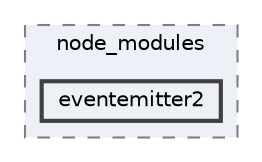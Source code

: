 digraph "C:/Users/arisc/OneDrive/Documents/GitHub/FINAL/EcoEats-Project/node_modules/eventemitter2"
{
 // LATEX_PDF_SIZE
  bgcolor="transparent";
  edge [fontname=Helvetica,fontsize=10,labelfontname=Helvetica,labelfontsize=10];
  node [fontname=Helvetica,fontsize=10,shape=box,height=0.2,width=0.4];
  compound=true
  subgraph clusterdir_5091f2b68170d33f954320199e2fed0a {
    graph [ bgcolor="#edf0f7", pencolor="grey50", label="node_modules", fontname=Helvetica,fontsize=10 style="filled,dashed", URL="dir_5091f2b68170d33f954320199e2fed0a.html",tooltip=""]
  dir_667d86485368164c19c40a995e2b1dab [label="eventemitter2", fillcolor="#edf0f7", color="grey25", style="filled,bold", URL="dir_667d86485368164c19c40a995e2b1dab.html",tooltip=""];
  }
}
